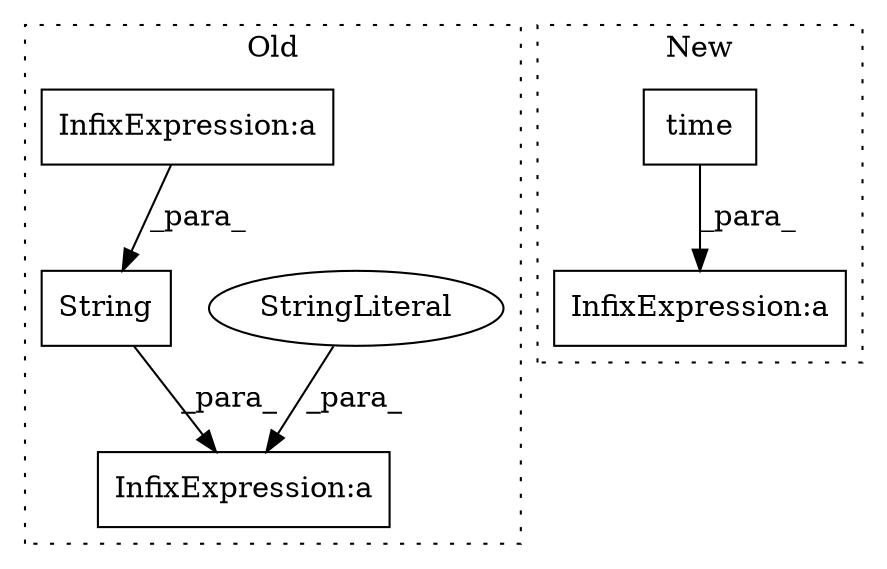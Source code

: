 digraph G {
subgraph cluster0 {
1 [label="String" a="32" s="12148,12166" l="7,1" shape="box"];
4 [label="InfixExpression:a" a="27" s="12167" l="3" shape="box"];
5 [label="StringLiteral" a="45" s="12170" l="4" shape="ellipse"];
6 [label="InfixExpression:a" a="27" s="12158" l="3" shape="box"];
label = "Old";
style="dotted";
}
subgraph cluster1 {
2 [label="time" a="32" s="12751" l="6" shape="box"];
3 [label="InfixExpression:a" a="27" s="12932" l="3" shape="box"];
label = "New";
style="dotted";
}
1 -> 4 [label="_para_"];
2 -> 3 [label="_para_"];
5 -> 4 [label="_para_"];
6 -> 1 [label="_para_"];
}